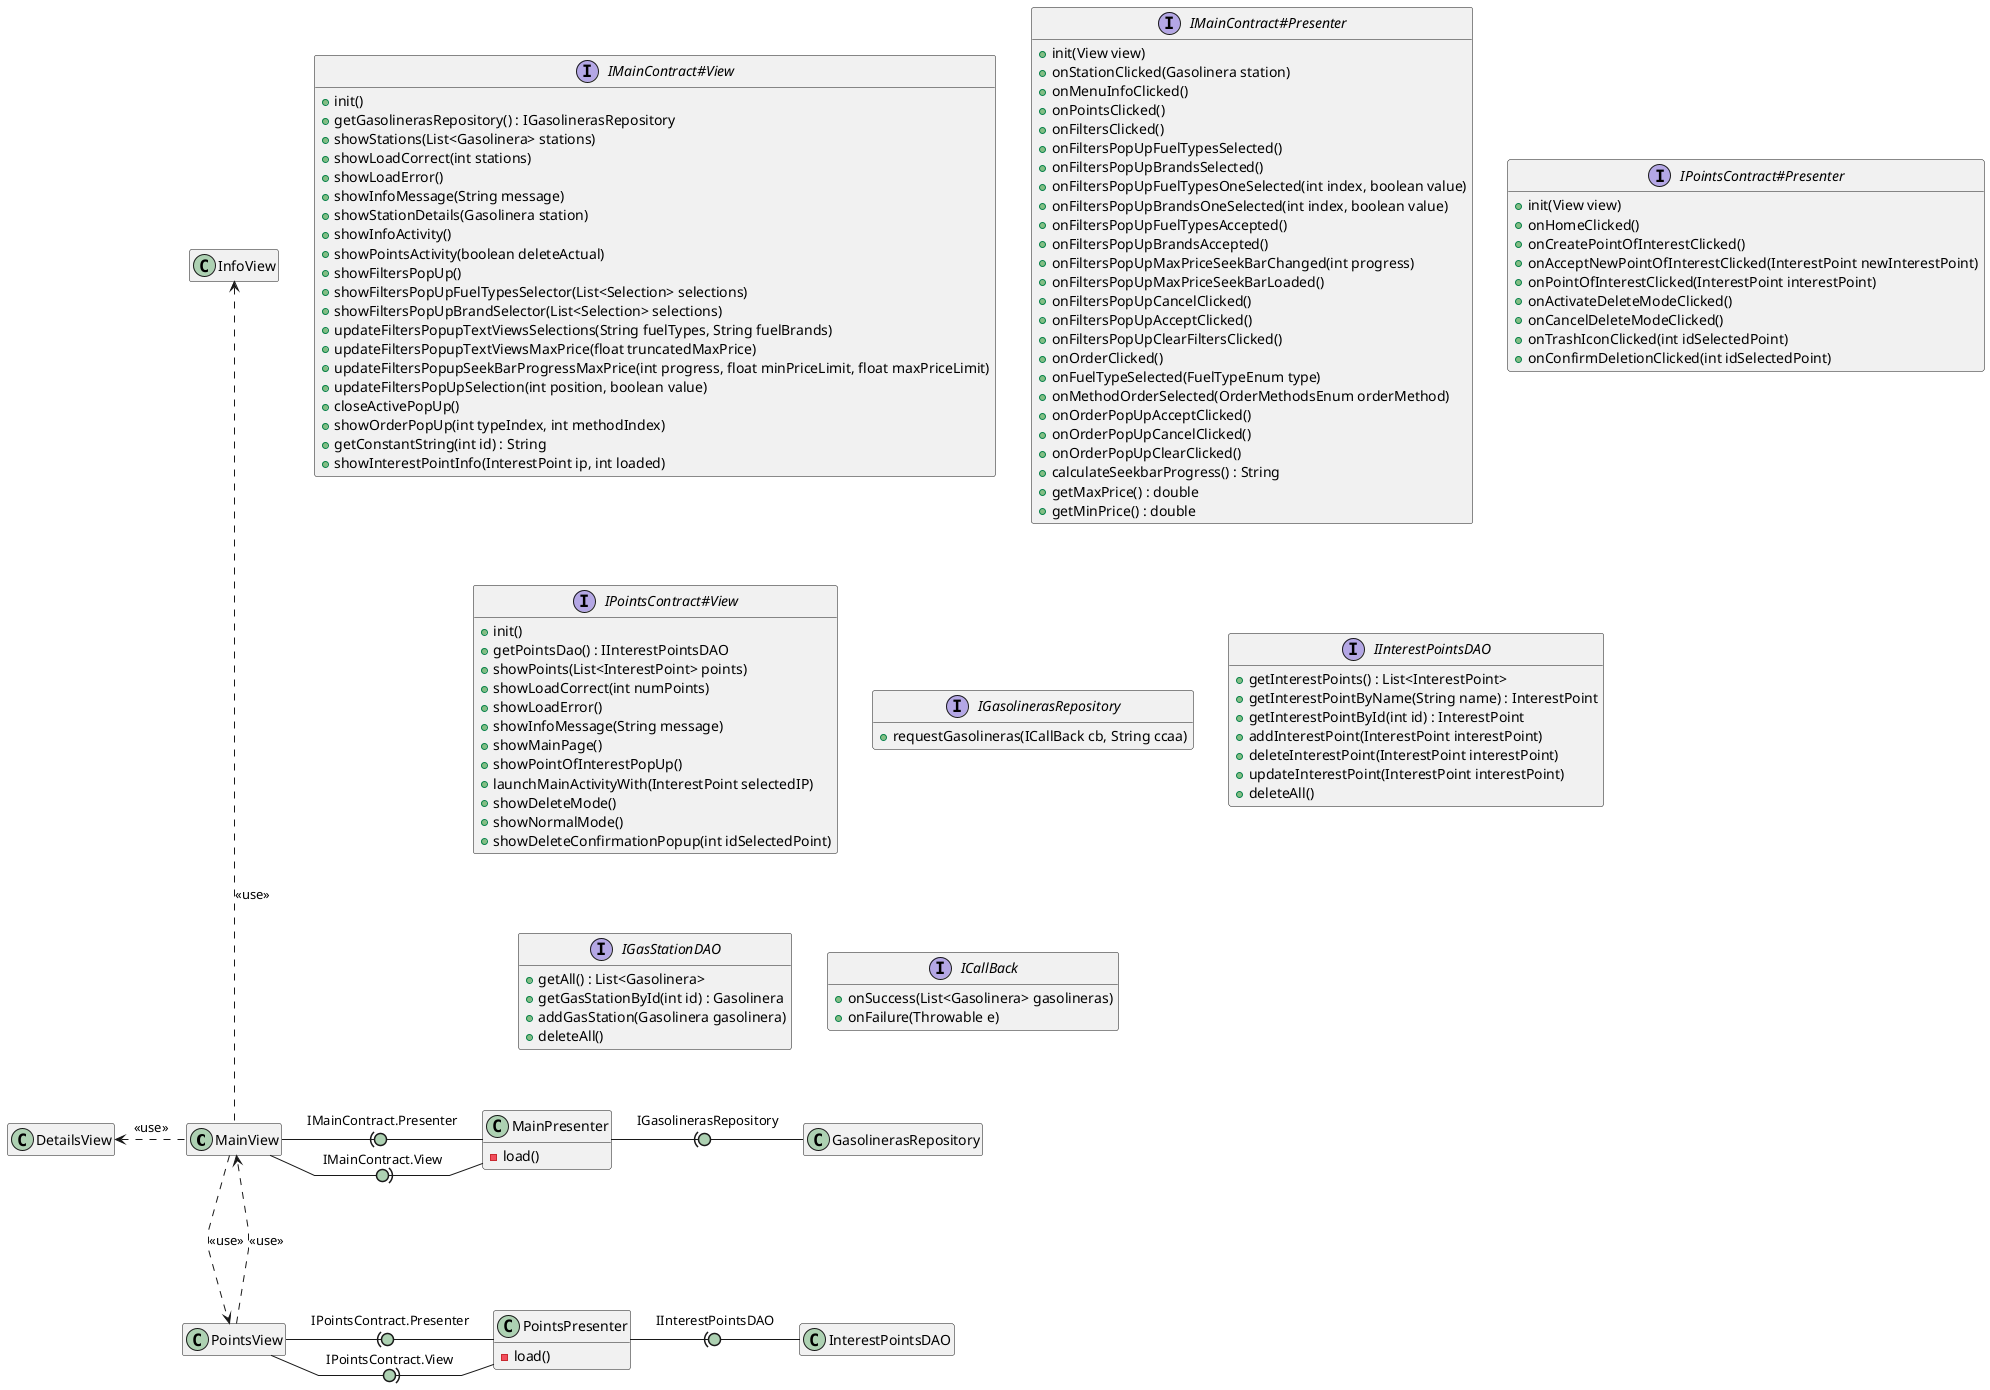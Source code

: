 @startuml clases

hide empty members
skinparam linetype polyline
skinparam arrowLollipopColor #ADD1B2

MainView -right(0- MainPresenter : IMainContract.Presenter
MainView -right0)- MainPresenter : IMainContract.View
PointsView -right(0- PointsPresenter : IPointsContract.Presenter
PointsView -right0)- PointsPresenter  : IPointsContract.View
MainView -up..-> InfoView : <<use>>
MainView -left..> DetailsView : <<use>>
MainView -down..> PointsView : <<use>>
PointsView -..> MainView : <<use>>
MainPresenter -right(0- GasolinerasRepository : IGasolinerasRepository
PointsPresenter -right(0- InterestPointsDAO : IInterestPointsDAO

class MainPresenter {
    -load()
}

class PointsPresenter {
    -load()
}

interface IMainContract#View {
    + init()
    + getGasolinerasRepository() : IGasolinerasRepository
    + showStations(List<Gasolinera> stations)
    + showLoadCorrect(int stations)
    + showLoadError()
    + showInfoMessage(String message)
    + showStationDetails(Gasolinera station)
    + showInfoActivity()
    + showPointsActivity(boolean deleteActual)
    + showFiltersPopUp()
    + showFiltersPopUpFuelTypesSelector(List<Selection> selections)
    + showFiltersPopUpBrandSelector(List<Selection> selections)
    + updateFiltersPopupTextViewsSelections(String fuelTypes, String fuelBrands)
    + updateFiltersPopupTextViewsMaxPrice(float truncatedMaxPrice)
    + updateFiltersPopupSeekBarProgressMaxPrice(int progress, float minPriceLimit, float maxPriceLimit)
    + updateFiltersPopUpSelection(int position, boolean value)
    + closeActivePopUp()
    + showOrderPopUp(int typeIndex, int methodIndex)
    + getConstantString(int id) : String
    + showInterestPointInfo(InterestPoint ip, int loaded)
}

interface IMainContract#Presenter {
    + init(View view)
    + onStationClicked(Gasolinera station)
    + onMenuInfoClicked()
    + onPointsClicked()
    + onFiltersClicked()
    + onFiltersPopUpFuelTypesSelected()
    + onFiltersPopUpBrandsSelected()
    + onFiltersPopUpFuelTypesOneSelected(int index, boolean value)
    + onFiltersPopUpBrandsOneSelected(int index, boolean value)   
    + onFiltersPopUpFuelTypesAccepted()
    + onFiltersPopUpBrandsAccepted()
    + onFiltersPopUpMaxPriceSeekBarChanged(int progress)
    + onFiltersPopUpMaxPriceSeekBarLoaded()
    + onFiltersPopUpCancelClicked()
    + onFiltersPopUpAcceptClicked()
    + onFiltersPopUpClearFiltersClicked()
    + onOrderClicked()
    + onFuelTypeSelected(FuelTypeEnum type)
    + onMethodOrderSelected(OrderMethodsEnum orderMethod)
    + onOrderPopUpAcceptClicked()
    + onOrderPopUpCancelClicked()
    + onOrderPopUpClearClicked()
    + calculateSeekbarProgress() : String
    + getMaxPrice() : double
    + getMinPrice() : double
}

interface IPointsContract#Presenter {
    + init(View view)
    + onHomeClicked()
    + onCreatePointOfInterestClicked()
    + onAcceptNewPointOfInterestClicked(InterestPoint newInterestPoint)
    + onPointOfInterestClicked(InterestPoint interestPoint)
    + onActivateDeleteModeClicked()
    + onCancelDeleteModeClicked()
    + onTrashIconClicked(int idSelectedPoint)
    + onConfirmDeletionClicked(int idSelectedPoint)    
}

interface IPointsContract#View {
    + init()
    + getPointsDao() : IInterestPointsDAO
    + showPoints(List<InterestPoint> points)
    + showLoadCorrect(int numPoints)
    + showLoadError()
    + showInfoMessage(String message)
    + showMainPage()
    + showPointOfInterestPopUp()
    + launchMainActivityWith(InterestPoint selectedIP)
    + showDeleteMode()
    + showNormalMode()
    + showDeleteConfirmationPopup(int idSelectedPoint)
}

interface IGasolinerasRepository {
    + requestGasolineras(ICallBack cb, String ccaa)
}

interface IInterestPointsDAO {
    + getInterestPoints() : List<InterestPoint>
    + getInterestPointByName(String name) : InterestPoint
    + getInterestPointById(int id) : InterestPoint       
    + addInterestPoint(InterestPoint interestPoint)      
    + deleteInterestPoint(InterestPoint interestPoint)   
    + updateInterestPoint(InterestPoint interestPoint)   
    + deleteAll()
}

interface IGasStationDAO {
    + getAll() : List<Gasolinera>
    + getGasStationById(int id) : Gasolinera
    + addGasStation(Gasolinera gasolinera)
    + deleteAll()
}

interface ICallBack {
    + onSuccess(List<Gasolinera> gasolineras)
    + onFailure(Throwable e)
}


@enduml